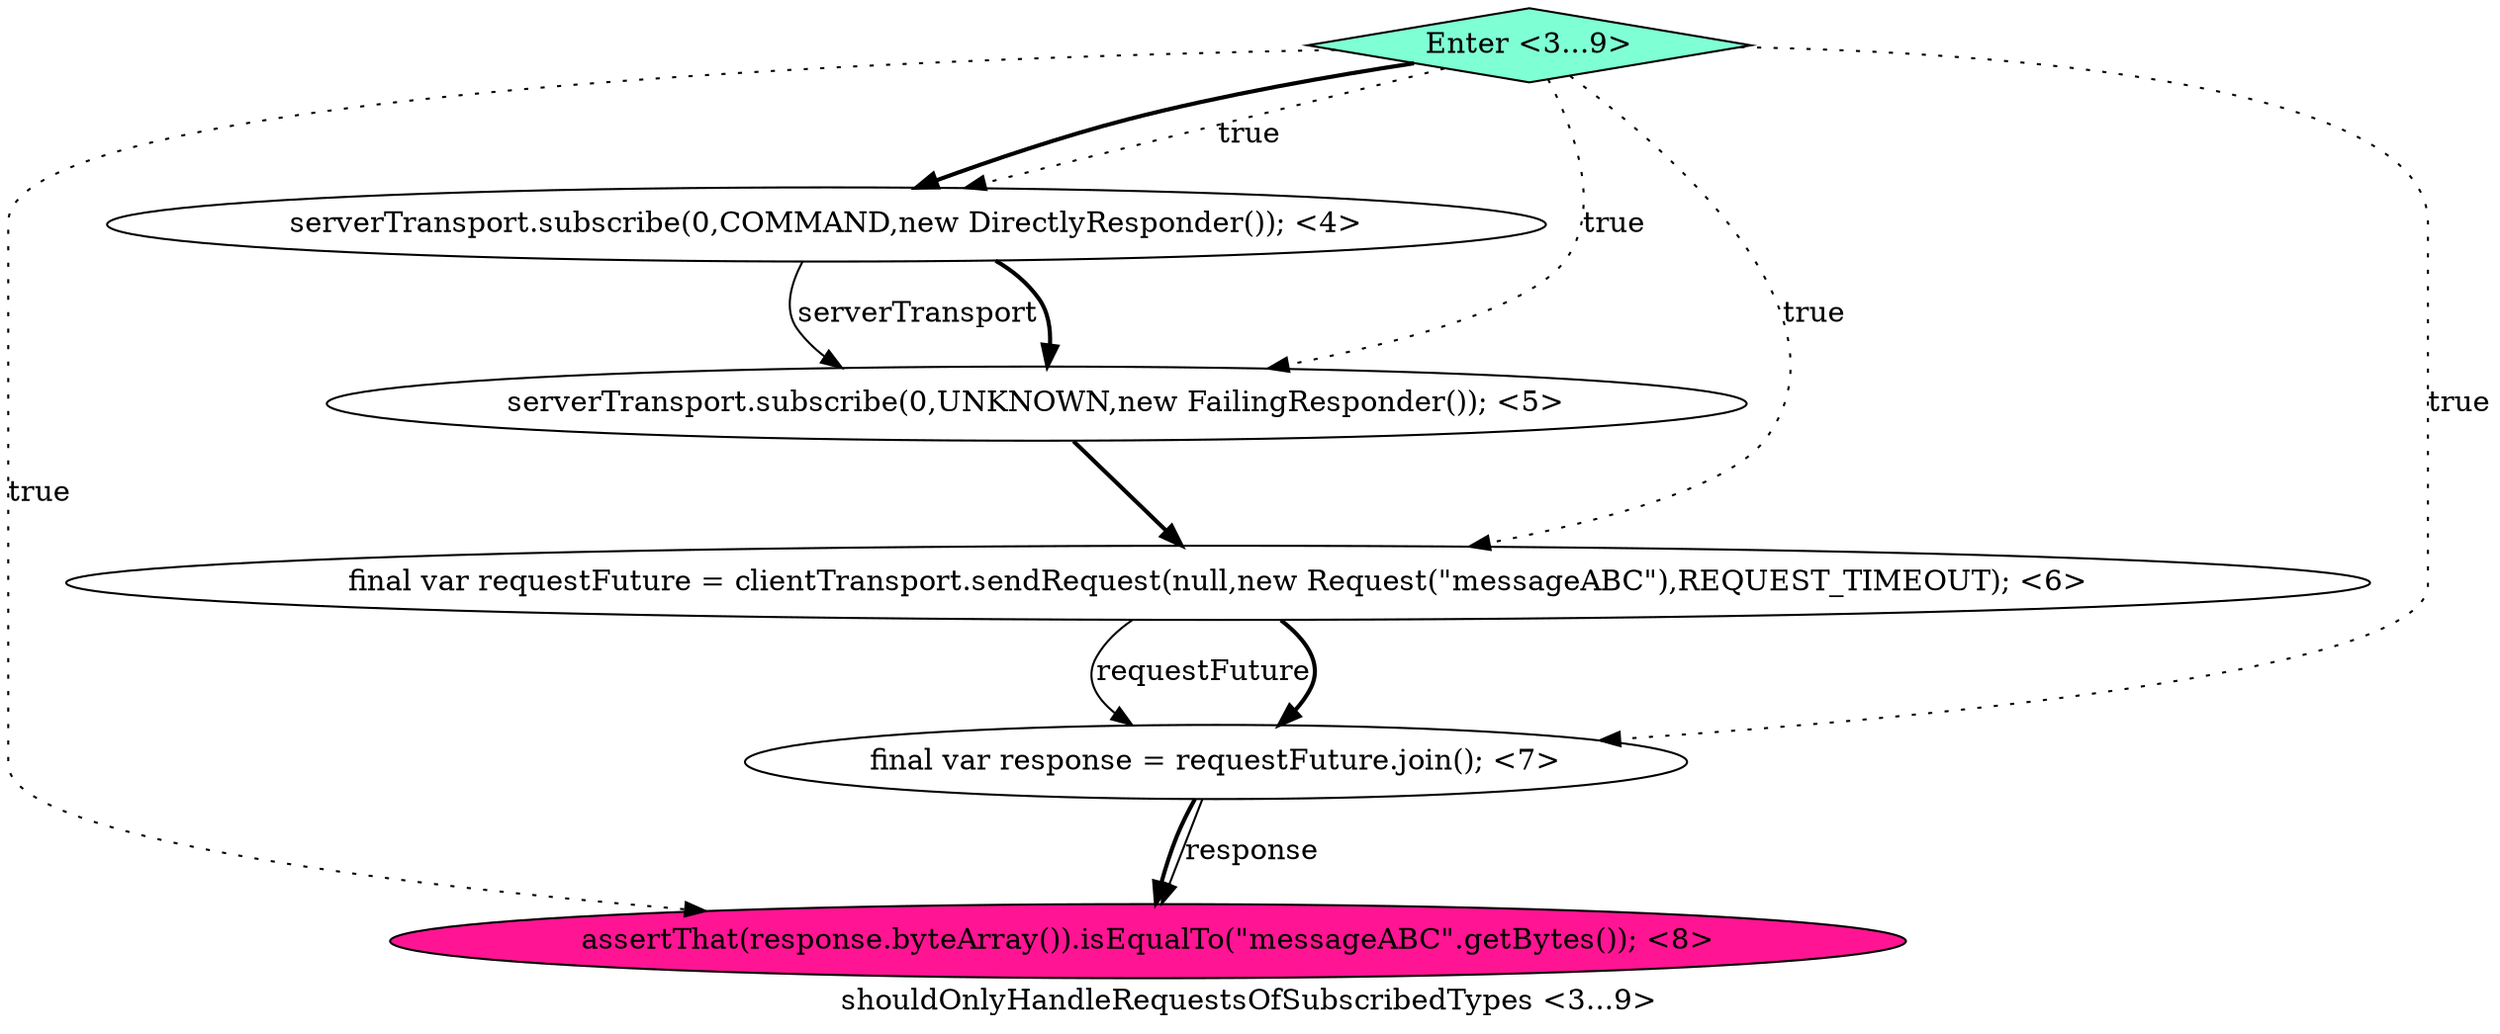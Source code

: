 digraph PDG {
label = "shouldOnlyHandleRequestsOfSubscribedTypes <3...9>";
0.5 [style = filled, label = "Enter <3...9>", fillcolor = aquamarine, shape = diamond];
0.3 [style = filled, label = "final var response = requestFuture.join(); <7>", fillcolor = white, shape = ellipse];
0.1 [style = filled, label = "serverTransport.subscribe(0,UNKNOWN,new FailingResponder()); <5>", fillcolor = white, shape = ellipse];
0.2 [style = filled, label = "final var requestFuture = clientTransport.sendRequest(null,new Request(\"messageABC\"),REQUEST_TIMEOUT); <6>", fillcolor = white, shape = ellipse];
0.4 [style = filled, label = "assertThat(response.byteArray()).isEqualTo(\"messageABC\".getBytes()); <8>", fillcolor = deeppink, shape = ellipse];
0.0 [style = filled, label = "serverTransport.subscribe(0,COMMAND,new DirectlyResponder()); <4>", fillcolor = white, shape = ellipse];
0.0 -> 0.1 [style = solid, label="serverTransport"];
0.0 -> 0.1 [style = bold, label=""];
0.1 -> 0.2 [style = bold, label=""];
0.2 -> 0.3 [style = solid, label="requestFuture"];
0.2 -> 0.3 [style = bold, label=""];
0.3 -> 0.4 [style = solid, label="response"];
0.3 -> 0.4 [style = bold, label=""];
0.5 -> 0.0 [style = dotted, label="true"];
0.5 -> 0.0 [style = bold, label=""];
0.5 -> 0.1 [style = dotted, label="true"];
0.5 -> 0.2 [style = dotted, label="true"];
0.5 -> 0.3 [style = dotted, label="true"];
0.5 -> 0.4 [style = dotted, label="true"];
}
